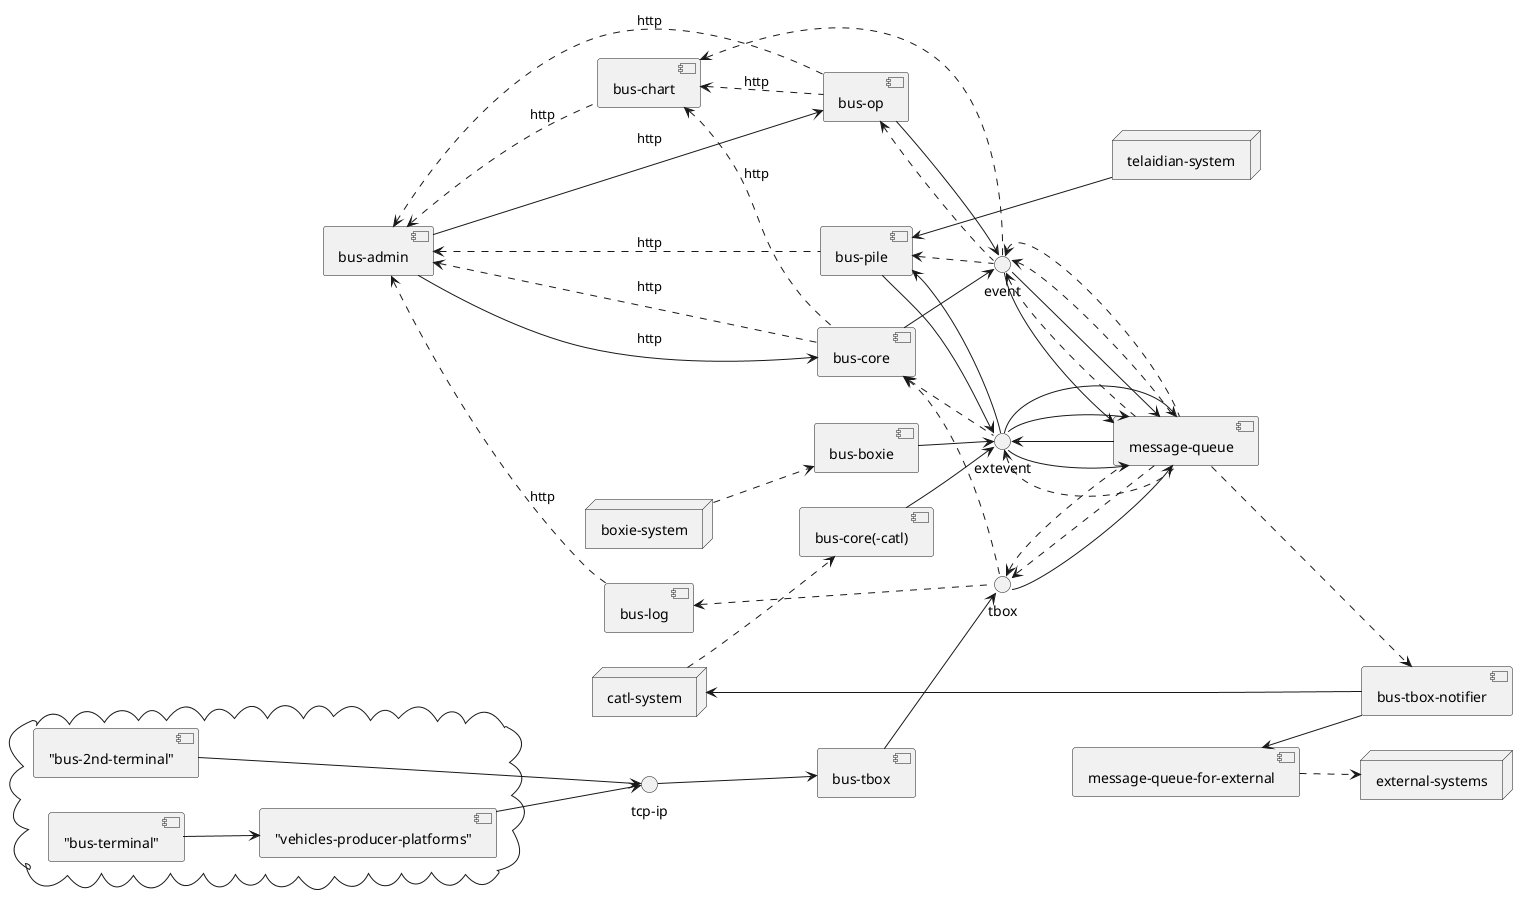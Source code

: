 @startuml

left to right direction

component "message-queue" as mq

component "bus-tbox" as bustbox

interface "tcp-ip" as tcpip
tcpip --> bustbox

cloud {
    ["bus-2nd-terminal"] --> tcpip
    ["vehicles-producer-platforms"] --> tcpip
    ["bus-terminal"] --> ["vehicles-producer-platforms"]
}

interface "tbox" as tbox

bustbox --> tbox
tbox --> mq

component "bus-core" as buscore
buscore <.. tbox
tbox <.. mq

interface "extevent" as extevent
buscore <.. extevent
extevent <.. mq

interface "event" as event
buscore --> event
event --> mq

component "bus-op" as busop
busop <.. event
event <.. mq
busop --> event
event --> mq

component "bus-log" as buslog
buslog <.. tbox
tbox <.. mq

component "bus-chart" as buschart
buschart <.. event
event <.. mq

buschart <..buscore : http
buschart <..busop : http

component "bus-pile" as buspile
buspile <.. event
event <.. mq
buspile --> extevent
extevent --> mq
buspile <-- extevent
extevent <-- mq

component "bus-boxie" as busboxie
busboxie --> extevent
extevent --> mq

component "bus-core(-catl)" as buscatl
buscatl --> extevent
extevent --> mq

node "catl-system" as catlsys
catlsys ..> buscatl

node "boxie-system" as boxiesys
boxiesys ..> busboxie

component "bus-admin" as busadmin
busadmin <.. buscore : http
busadmin --> buscore : http
busadmin <.. busop : http
busadmin --> busop : http
busadmin <.. buslog : http
busadmin <.. buschart : http
busadmin <.. buspile : http

component "bus-tbox-notifier" as bustboxnotifier

component "message-queue-for-external" as extmq
mq ..> bustboxnotifier
extmq <-- bustboxnotifier
catlsys <-- bustboxnotifier

node "external-systems" as extsys
extmq ..> extsys

node "telaidian-system" as telaidiansys

buspile <--- telaidiansys

@enduml
